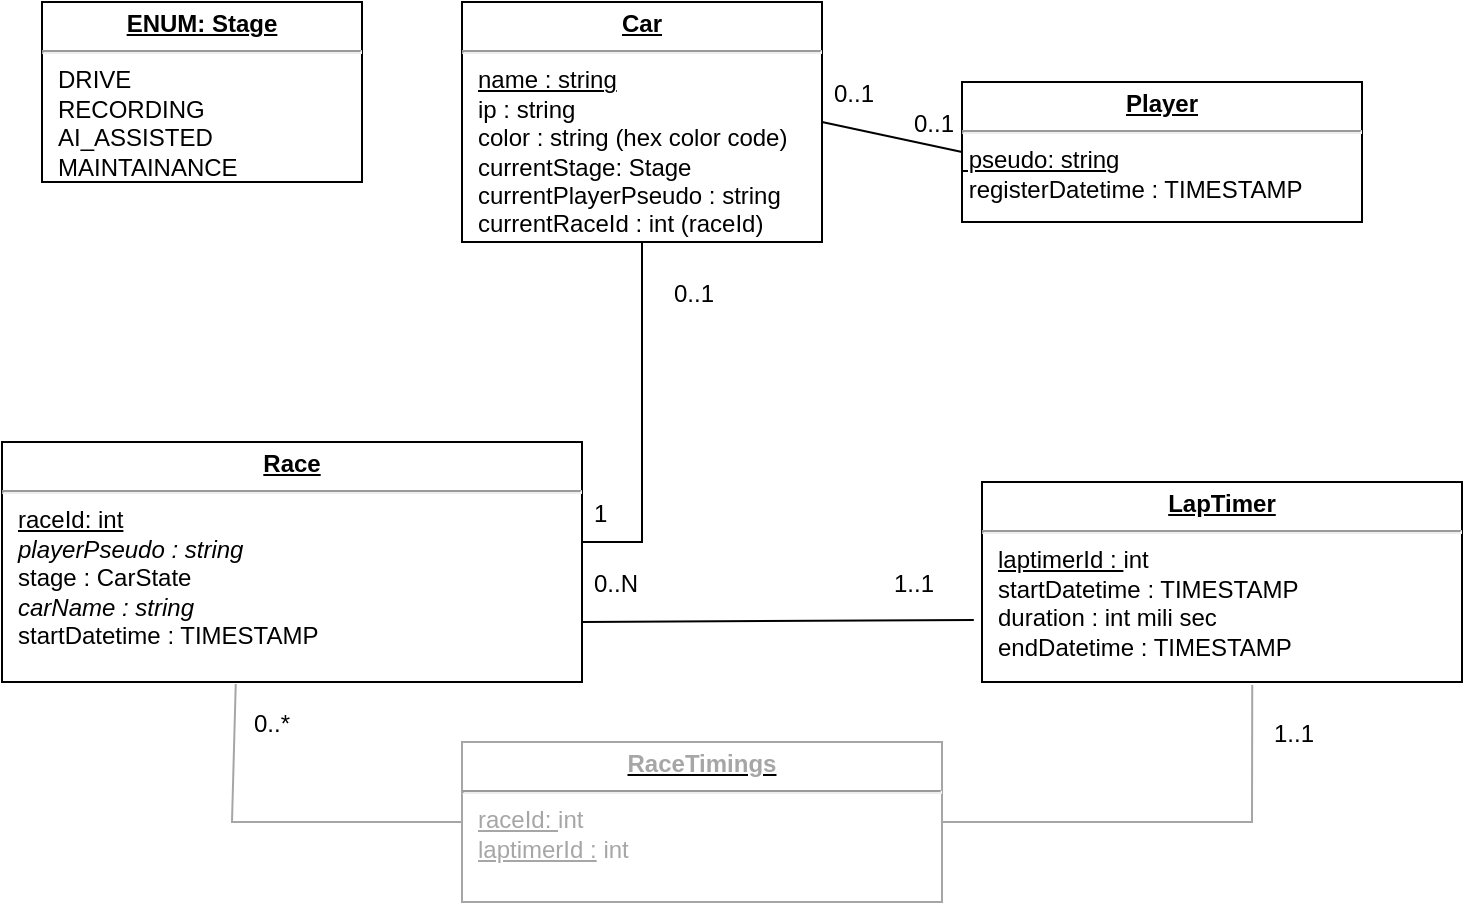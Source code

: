 <mxfile version="18.0.6" type="github">
  <diagram id="e1QQgeSIEFL-RHZgehJZ" name="Page-1">
    <mxGraphModel dx="1350" dy="764" grid="1" gridSize="10" guides="1" tooltips="1" connect="1" arrows="1" fold="1" page="1" pageScale="1" pageWidth="827" pageHeight="1169" math="0" shadow="0">
      <root>
        <mxCell id="0" />
        <mxCell id="1" parent="0" />
        <mxCell id="FvvMaMzkXvDPvRKLerXG-9" value="&lt;p style=&quot;margin:0px;margin-top:4px;text-align:center;text-decoration:underline;&quot;&gt;&lt;b&gt;Car&lt;/b&gt;&lt;br&gt;&lt;/p&gt;&lt;hr&gt;&lt;p style=&quot;margin:0px;margin-left:8px;&quot;&gt;&lt;u&gt;name : string&lt;/u&gt;&lt;br&gt;&lt;/p&gt;&lt;p style=&quot;margin:0px;margin-left:8px;&quot;&gt;ip : string&lt;br&gt;color : string (hex color code)&lt;/p&gt;&lt;p style=&quot;margin:0px;margin-left:8px;&quot;&gt;currentStage: Stage&lt;/p&gt;&lt;p style=&quot;margin:0px;margin-left:8px;&quot;&gt;currentPlayerPseudo : string&lt;/p&gt;&lt;p style=&quot;margin:0px;margin-left:8px;&quot;&gt;currentRaceId : int (raceId)&lt;br&gt;&lt;/p&gt;" style="verticalAlign=top;align=left;overflow=fill;fontSize=12;fontFamily=Helvetica;html=1;" parent="1" vertex="1">
          <mxGeometry x="290" y="120" width="180" height="120" as="geometry" />
        </mxCell>
        <mxCell id="FvvMaMzkXvDPvRKLerXG-10" value="&lt;p style=&quot;margin:0px;margin-top:4px;text-align:center;text-decoration:underline;&quot;&gt;&lt;b&gt;ENUM: Stage&lt;/b&gt;&lt;br&gt;&lt;/p&gt;&lt;hr&gt;&lt;p style=&quot;margin:0px;margin-left:8px;&quot;&gt;DRIVE&lt;br&gt;RECORDING&lt;br&gt;AI_ASSISTED&lt;/p&gt;&lt;p style=&quot;margin:0px;margin-left:8px;&quot;&gt;MAINTAINANCE&lt;br&gt;&lt;/p&gt;" style="verticalAlign=top;align=left;overflow=fill;fontSize=12;fontFamily=Helvetica;html=1;" parent="1" vertex="1">
          <mxGeometry x="80" y="120" width="160" height="90" as="geometry" />
        </mxCell>
        <mxCell id="FvvMaMzkXvDPvRKLerXG-12" value="&lt;p style=&quot;margin:0px;margin-top:4px;text-align:center;text-decoration:underline;&quot;&gt;&lt;b&gt;Player&lt;/b&gt;&lt;br&gt;&lt;/p&gt;&lt;hr&gt;&lt;div&gt;&lt;u&gt;&amp;nbsp;pseudo: strin&lt;/u&gt;g&lt;/div&gt;&lt;div&gt;&amp;nbsp;registerDatetime : TIMESTAMP&lt;br&gt;&lt;/div&gt;" style="verticalAlign=top;align=left;overflow=fill;fontSize=12;fontFamily=Helvetica;html=1;" parent="1" vertex="1">
          <mxGeometry x="540" y="160" width="200" height="70" as="geometry" />
        </mxCell>
        <mxCell id="FvvMaMzkXvDPvRKLerXG-15" value="&lt;p style=&quot;margin:0px;margin-top:4px;text-align:center;text-decoration:underline;&quot;&gt;&lt;b&gt;Race&lt;/b&gt;&lt;br&gt;&lt;/p&gt;&lt;hr&gt;&lt;p style=&quot;margin:0px;margin-left:8px;&quot;&gt;&lt;u&gt;raceId: int&lt;/u&gt;&lt;br&gt;&lt;/p&gt;&lt;p style=&quot;margin:0px;margin-left:8px;&quot;&gt;&lt;i&gt;playerPseudo : string&lt;/i&gt;&lt;br&gt;stage : CarState&lt;br&gt;&lt;/p&gt;&lt;p style=&quot;margin:0px;margin-left:8px;&quot;&gt;&lt;i&gt;carName : string&lt;/i&gt;&lt;/p&gt;&lt;p style=&quot;margin:0px;margin-left:8px;&quot;&gt;startDatetime : TIMESTAMP&lt;br&gt;&lt;/p&gt;" style="verticalAlign=top;align=left;overflow=fill;fontSize=12;fontFamily=Helvetica;html=1;" parent="1" vertex="1">
          <mxGeometry x="60" y="340" width="290" height="120" as="geometry" />
        </mxCell>
        <mxCell id="FvvMaMzkXvDPvRKLerXG-18" value="&lt;p style=&quot;margin:0px;margin-top:4px;text-align:center;text-decoration:underline;&quot;&gt;&lt;b&gt;LapTimer&lt;/b&gt;&lt;br&gt;&lt;/p&gt;&lt;hr&gt;&lt;p style=&quot;margin:0px;margin-left:8px;&quot;&gt;&lt;u&gt;laptimerId : &lt;/u&gt;int&lt;br&gt;&lt;/p&gt;&lt;p style=&quot;margin:0px;margin-left:8px;&quot;&gt;startDatetime : TIMESTAMP&lt;/p&gt;&lt;p style=&quot;margin:0px;margin-left:8px;&quot;&gt;duration : int mili sec&lt;br&gt;&lt;/p&gt;&lt;p style=&quot;margin:0px;margin-left:8px;&quot;&gt;endDatetime : TIMESTAMP&lt;/p&gt;&lt;p style=&quot;margin:0px;margin-left:8px;&quot;&gt;&lt;br&gt;&lt;/p&gt;" style="verticalAlign=top;align=left;overflow=fill;fontSize=12;fontFamily=Helvetica;html=1;" parent="1" vertex="1">
          <mxGeometry x="550" y="360" width="240" height="100" as="geometry" />
        </mxCell>
        <mxCell id="-Hue8cJ2OavD4yJiswO7-1" value="&lt;p style=&quot;margin:0px;margin-top:4px;text-align:center;text-decoration:underline;&quot;&gt;&lt;font color=&quot;#A6A6A6&quot;&gt;&lt;b&gt;RaceTimings&lt;/b&gt;&lt;br&gt;&lt;/font&gt;&lt;/p&gt;&lt;hr&gt;&lt;p style=&quot;margin:0px;margin-left:8px;&quot;&gt;&lt;font color=&quot;#A6A6A6&quot;&gt;&lt;u&gt;raceId: &lt;/u&gt;int&lt;u&gt;&lt;br&gt;&lt;/u&gt;&lt;/font&gt;&lt;/p&gt;&lt;p style=&quot;margin:0px;margin-left:8px;&quot;&gt;&lt;font color=&quot;#A6A6A6&quot;&gt;&lt;u&gt;laptimerId :&lt;/u&gt; int&lt;br&gt;&lt;/font&gt;&lt;/p&gt;&lt;font color=&quot;#A6A6A6&quot;&gt;&lt;br&gt;&lt;/font&gt;&lt;p style=&quot;margin:0px;margin-left:8px;&quot;&gt;&lt;font color=&quot;#A6A6A6&quot;&gt;&lt;br&gt;&lt;/font&gt;&lt;/p&gt;" style="verticalAlign=top;align=left;overflow=fill;fontSize=12;fontFamily=Helvetica;html=1;strokeColor=#A6A6A6;" vertex="1" parent="1">
          <mxGeometry x="290" y="490" width="240" height="80" as="geometry" />
        </mxCell>
        <mxCell id="-Hue8cJ2OavD4yJiswO7-2" value="" style="endArrow=none;html=1;rounded=0;entryX=0.403;entryY=1.008;entryDx=0;entryDy=0;exitX=0;exitY=0.5;exitDx=0;exitDy=0;strokeColor=#A6A6A6;entryPerimeter=0;" edge="1" parent="1" source="-Hue8cJ2OavD4yJiswO7-1" target="FvvMaMzkXvDPvRKLerXG-15">
          <mxGeometry width="50" height="50" relative="1" as="geometry">
            <mxPoint x="100" y="590" as="sourcePoint" />
            <mxPoint x="150" y="540" as="targetPoint" />
            <Array as="points">
              <mxPoint x="175" y="530" />
            </Array>
          </mxGeometry>
        </mxCell>
        <mxCell id="-Hue8cJ2OavD4yJiswO7-3" value="" style="endArrow=none;html=1;rounded=0;entryX=0.563;entryY=1.015;entryDx=0;entryDy=0;exitX=1;exitY=0.5;exitDx=0;exitDy=0;entryPerimeter=0;strokeColor=#A6A6A6;" edge="1" parent="1" source="-Hue8cJ2OavD4yJiswO7-1" target="FvvMaMzkXvDPvRKLerXG-18">
          <mxGeometry width="50" height="50" relative="1" as="geometry">
            <mxPoint x="300" y="540" as="sourcePoint" />
            <mxPoint x="185" y="470" as="targetPoint" />
            <Array as="points">
              <mxPoint x="685" y="530" />
            </Array>
          </mxGeometry>
        </mxCell>
        <mxCell id="-Hue8cJ2OavD4yJiswO7-4" value="" style="endArrow=none;html=1;rounded=0;exitX=1;exitY=0.417;exitDx=0;exitDy=0;exitPerimeter=0;entryX=0.5;entryY=1;entryDx=0;entryDy=0;" edge="1" parent="1" source="FvvMaMzkXvDPvRKLerXG-15" target="FvvMaMzkXvDPvRKLerXG-9">
          <mxGeometry width="50" height="50" relative="1" as="geometry">
            <mxPoint x="390" y="300" as="sourcePoint" />
            <mxPoint x="440" y="250" as="targetPoint" />
            <Array as="points">
              <mxPoint x="380" y="390" />
            </Array>
          </mxGeometry>
        </mxCell>
        <mxCell id="-Hue8cJ2OavD4yJiswO7-8" value="" style="endArrow=none;html=1;rounded=0;entryX=0;entryY=0.5;entryDx=0;entryDy=0;exitX=1;exitY=0.5;exitDx=0;exitDy=0;" edge="1" parent="1" source="FvvMaMzkXvDPvRKLerXG-9" target="FvvMaMzkXvDPvRKLerXG-12">
          <mxGeometry width="50" height="50" relative="1" as="geometry">
            <mxPoint x="390" y="300" as="sourcePoint" />
            <mxPoint x="440" y="250" as="targetPoint" />
          </mxGeometry>
        </mxCell>
        <mxCell id="-Hue8cJ2OavD4yJiswO7-9" value="0..1" style="text;strokeColor=none;fillColor=none;align=left;verticalAlign=middle;spacingLeft=4;spacingRight=4;overflow=hidden;points=[[0,0.5],[1,0.5]];portConstraint=eastwest;rotatable=0;" vertex="1" parent="1">
          <mxGeometry x="510" y="165" width="40" height="30" as="geometry" />
        </mxCell>
        <mxCell id="-Hue8cJ2OavD4yJiswO7-10" value="0..1" style="text;strokeColor=none;fillColor=none;align=left;verticalAlign=middle;spacingLeft=4;spacingRight=4;overflow=hidden;points=[[0,0.5],[1,0.5]];portConstraint=eastwest;rotatable=0;" vertex="1" parent="1">
          <mxGeometry x="470" y="150" width="40" height="30" as="geometry" />
        </mxCell>
        <mxCell id="-Hue8cJ2OavD4yJiswO7-12" value="0..1" style="text;strokeColor=none;fillColor=none;align=left;verticalAlign=middle;spacingLeft=4;spacingRight=4;overflow=hidden;points=[[0,0.5],[1,0.5]];portConstraint=eastwest;rotatable=0;" vertex="1" parent="1">
          <mxGeometry x="390" y="250" width="40" height="30" as="geometry" />
        </mxCell>
        <mxCell id="-Hue8cJ2OavD4yJiswO7-13" value="1" style="text;strokeColor=none;fillColor=none;align=left;verticalAlign=middle;spacingLeft=4;spacingRight=4;overflow=hidden;points=[[0,0.5],[1,0.5]];portConstraint=eastwest;rotatable=0;" vertex="1" parent="1">
          <mxGeometry x="350" y="360" width="40" height="30" as="geometry" />
        </mxCell>
        <mxCell id="-Hue8cJ2OavD4yJiswO7-14" value="0..*" style="text;strokeColor=none;fillColor=none;align=left;verticalAlign=middle;spacingLeft=4;spacingRight=4;overflow=hidden;points=[[0,0.5],[1,0.5]];portConstraint=eastwest;rotatable=0;" vertex="1" parent="1">
          <mxGeometry x="180" y="470" width="40" height="20" as="geometry" />
        </mxCell>
        <mxCell id="-Hue8cJ2OavD4yJiswO7-20" value="1..1" style="text;strokeColor=none;fillColor=none;align=left;verticalAlign=middle;spacingLeft=4;spacingRight=4;overflow=hidden;points=[[0,0.5],[1,0.5]];portConstraint=eastwest;rotatable=0;" vertex="1" parent="1">
          <mxGeometry x="690" y="470" width="40" height="30" as="geometry" />
        </mxCell>
        <mxCell id="-Hue8cJ2OavD4yJiswO7-22" value="" style="endArrow=none;html=1;rounded=0;fontColor=#A6A6A6;strokeColor=#000000;exitX=1;exitY=0.75;exitDx=0;exitDy=0;entryX=-0.017;entryY=0.69;entryDx=0;entryDy=0;entryPerimeter=0;" edge="1" parent="1" source="FvvMaMzkXvDPvRKLerXG-15" target="FvvMaMzkXvDPvRKLerXG-18">
          <mxGeometry width="50" height="50" relative="1" as="geometry">
            <mxPoint x="390" y="300" as="sourcePoint" />
            <mxPoint x="440" y="250" as="targetPoint" />
          </mxGeometry>
        </mxCell>
        <mxCell id="-Hue8cJ2OavD4yJiswO7-23" value="1..1" style="text;strokeColor=none;fillColor=none;align=left;verticalAlign=middle;spacingLeft=4;spacingRight=4;overflow=hidden;points=[[0,0.5],[1,0.5]];portConstraint=eastwest;rotatable=0;" vertex="1" parent="1">
          <mxGeometry x="500" y="395" width="40" height="30" as="geometry" />
        </mxCell>
        <mxCell id="-Hue8cJ2OavD4yJiswO7-25" value="0..N" style="text;strokeColor=none;fillColor=none;align=left;verticalAlign=middle;spacingLeft=4;spacingRight=4;overflow=hidden;points=[[0,0.5],[1,0.5]];portConstraint=eastwest;rotatable=0;" vertex="1" parent="1">
          <mxGeometry x="350" y="395" width="40" height="30" as="geometry" />
        </mxCell>
      </root>
    </mxGraphModel>
  </diagram>
</mxfile>
